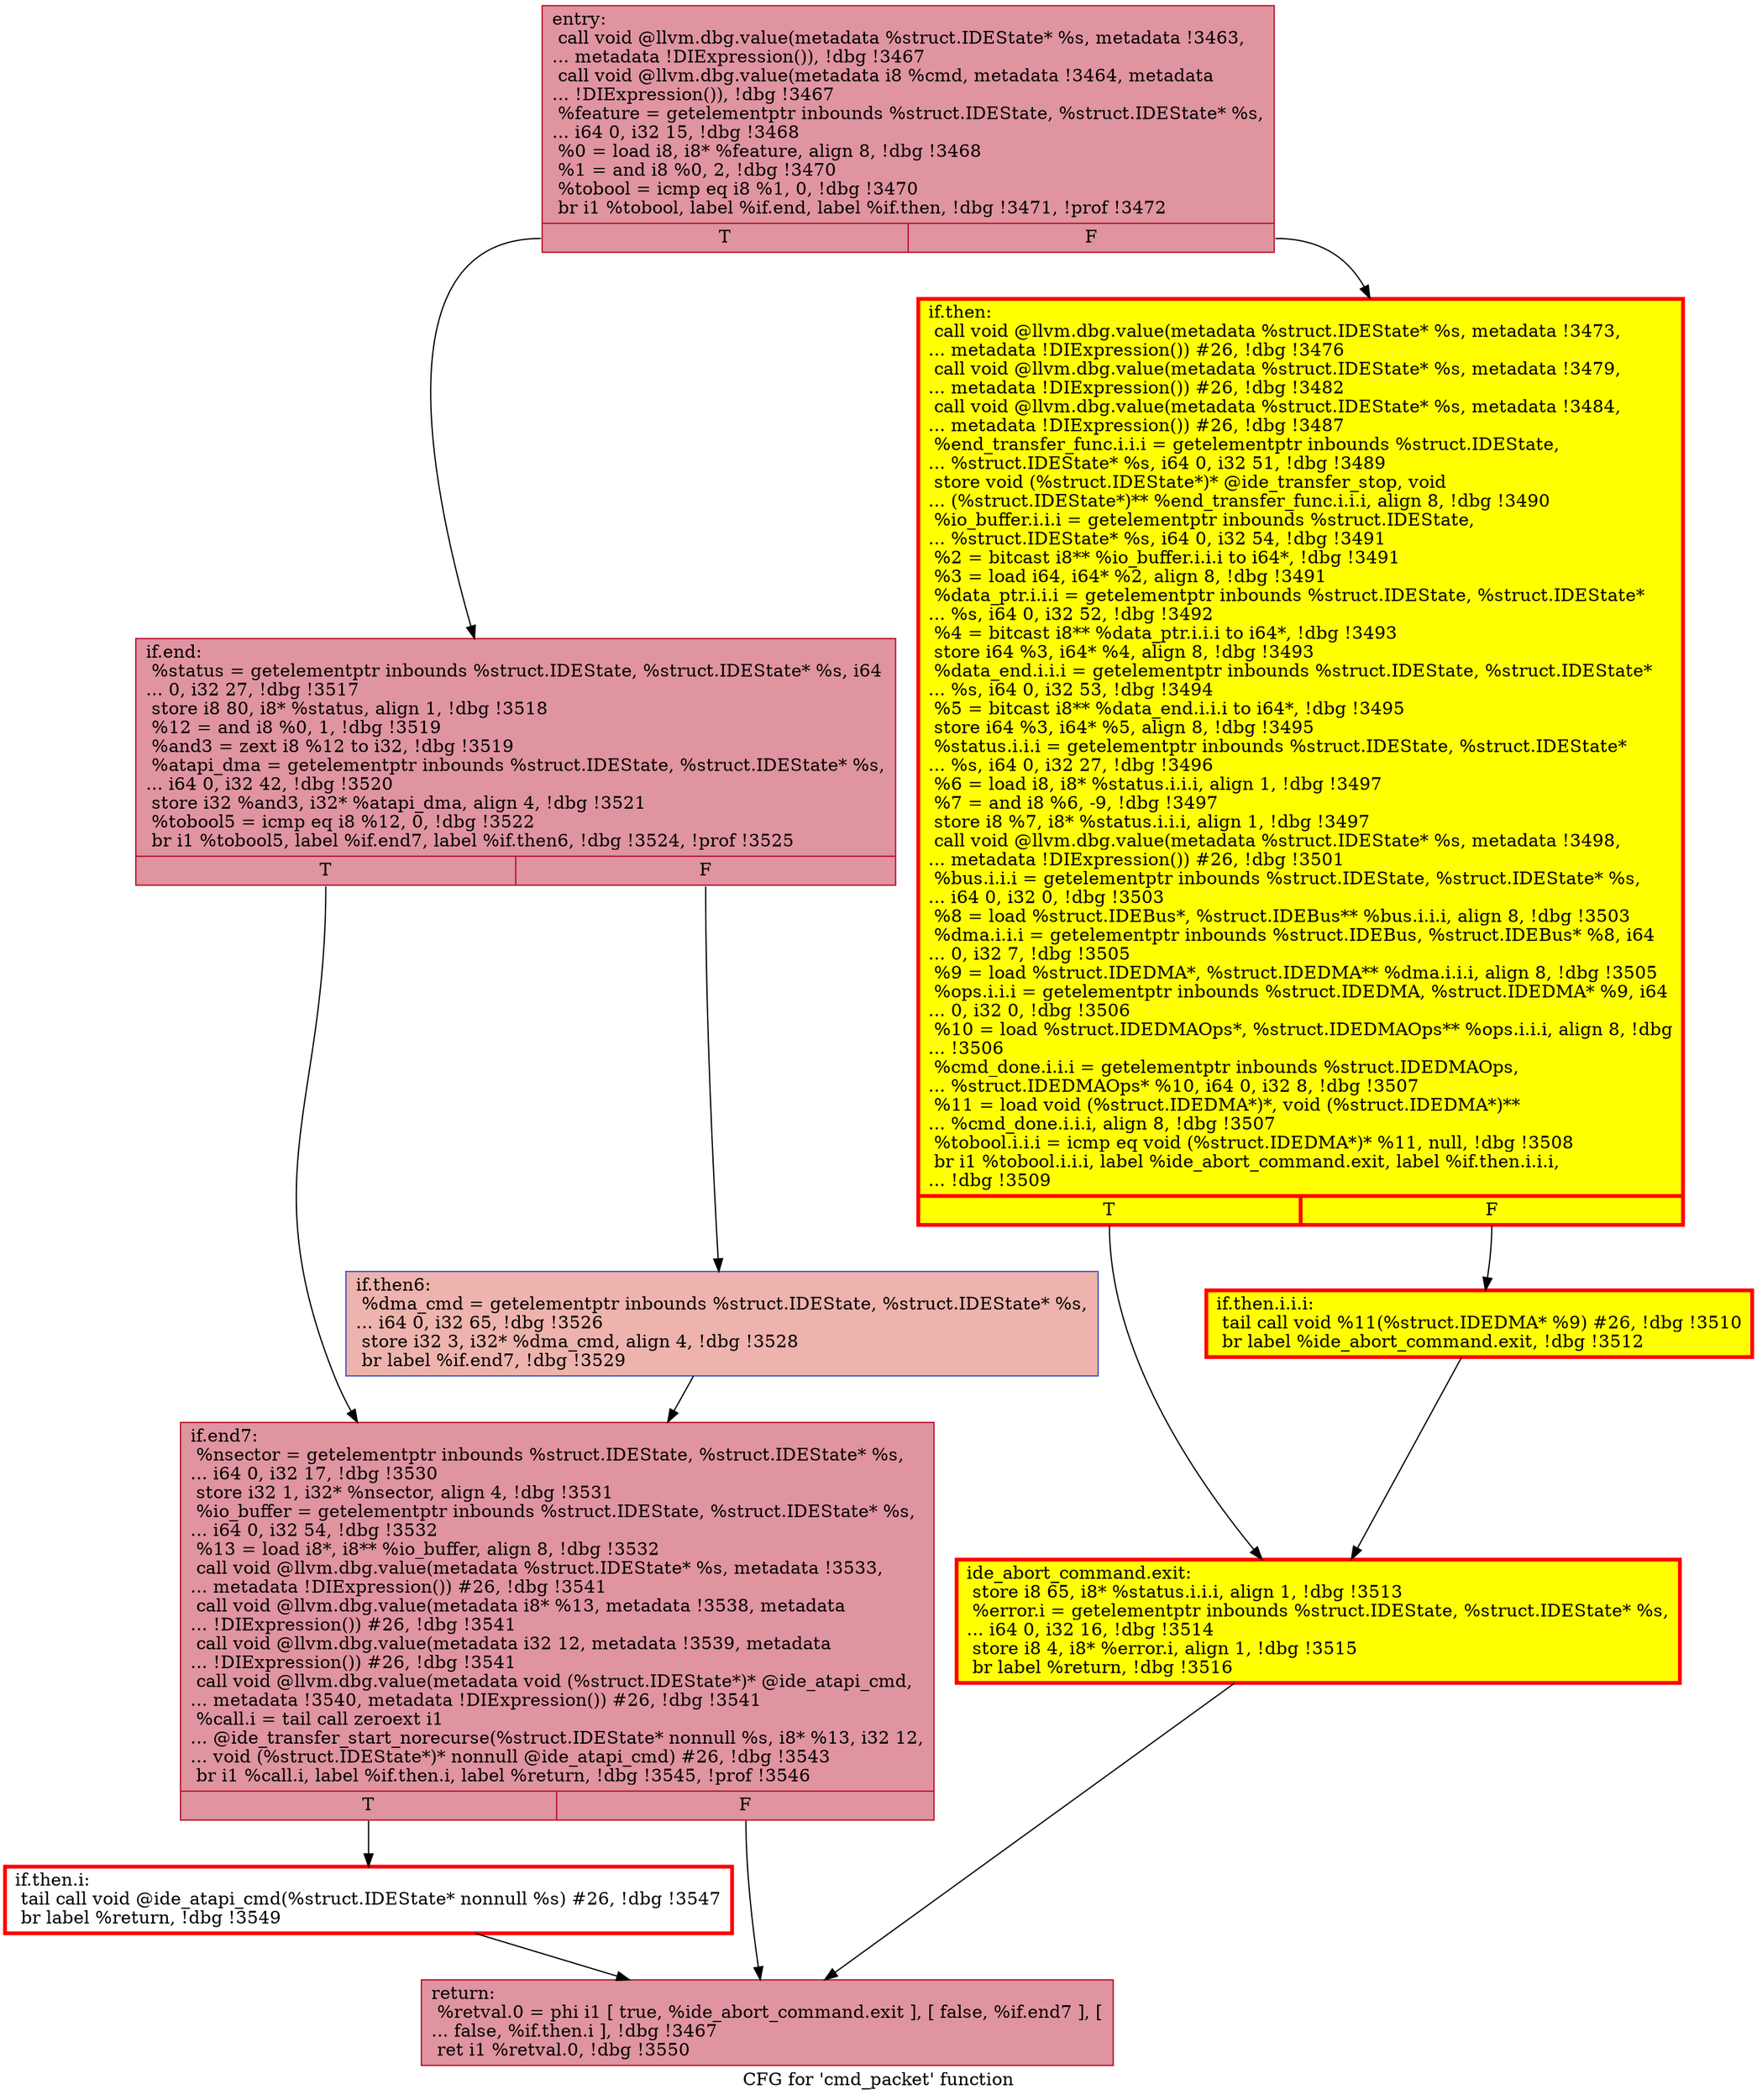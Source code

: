 digraph "CFG for 'cmd_packet' function" {
	label="CFG for 'cmd_packet' function";

	Node0x565092d50b70 [shape=record,color="#b70d28ff", style=filled, fillcolor="#b70d2870",label="{entry:\l  call void @llvm.dbg.value(metadata %struct.IDEState* %s, metadata !3463,\l... metadata !DIExpression()), !dbg !3467\l  call void @llvm.dbg.value(metadata i8 %cmd, metadata !3464, metadata\l... !DIExpression()), !dbg !3467\l  %feature = getelementptr inbounds %struct.IDEState, %struct.IDEState* %s,\l... i64 0, i32 15, !dbg !3468\l  %0 = load i8, i8* %feature, align 8, !dbg !3468\l  %1 = and i8 %0, 2, !dbg !3470\l  %tobool = icmp eq i8 %1, 0, !dbg !3470\l  br i1 %tobool, label %if.end, label %if.then, !dbg !3471, !prof !3472\l|{<s0>T|<s1>F}}"];
	Node0x565092d50b70:s0 -> Node0x565092d536b0;
	Node0x565092d50b70:s1 -> Node0x565092d528c0;
	Node0x565092d528c0 [shape=record,penwidth=3.0, style="filled", color="red", fillcolor="yellow",label="{if.then:                                          \l  call void @llvm.dbg.value(metadata %struct.IDEState* %s, metadata !3473,\l... metadata !DIExpression()) #26, !dbg !3476\l  call void @llvm.dbg.value(metadata %struct.IDEState* %s, metadata !3479,\l... metadata !DIExpression()) #26, !dbg !3482\l  call void @llvm.dbg.value(metadata %struct.IDEState* %s, metadata !3484,\l... metadata !DIExpression()) #26, !dbg !3487\l  %end_transfer_func.i.i.i = getelementptr inbounds %struct.IDEState,\l... %struct.IDEState* %s, i64 0, i32 51, !dbg !3489\l  store void (%struct.IDEState*)* @ide_transfer_stop, void\l... (%struct.IDEState*)** %end_transfer_func.i.i.i, align 8, !dbg !3490\l  %io_buffer.i.i.i = getelementptr inbounds %struct.IDEState,\l... %struct.IDEState* %s, i64 0, i32 54, !dbg !3491\l  %2 = bitcast i8** %io_buffer.i.i.i to i64*, !dbg !3491\l  %3 = load i64, i64* %2, align 8, !dbg !3491\l  %data_ptr.i.i.i = getelementptr inbounds %struct.IDEState, %struct.IDEState*\l... %s, i64 0, i32 52, !dbg !3492\l  %4 = bitcast i8** %data_ptr.i.i.i to i64*, !dbg !3493\l  store i64 %3, i64* %4, align 8, !dbg !3493\l  %data_end.i.i.i = getelementptr inbounds %struct.IDEState, %struct.IDEState*\l... %s, i64 0, i32 53, !dbg !3494\l  %5 = bitcast i8** %data_end.i.i.i to i64*, !dbg !3495\l  store i64 %3, i64* %5, align 8, !dbg !3495\l  %status.i.i.i = getelementptr inbounds %struct.IDEState, %struct.IDEState*\l... %s, i64 0, i32 27, !dbg !3496\l  %6 = load i8, i8* %status.i.i.i, align 1, !dbg !3497\l  %7 = and i8 %6, -9, !dbg !3497\l  store i8 %7, i8* %status.i.i.i, align 1, !dbg !3497\l  call void @llvm.dbg.value(metadata %struct.IDEState* %s, metadata !3498,\l... metadata !DIExpression()) #26, !dbg !3501\l  %bus.i.i.i = getelementptr inbounds %struct.IDEState, %struct.IDEState* %s,\l... i64 0, i32 0, !dbg !3503\l  %8 = load %struct.IDEBus*, %struct.IDEBus** %bus.i.i.i, align 8, !dbg !3503\l  %dma.i.i.i = getelementptr inbounds %struct.IDEBus, %struct.IDEBus* %8, i64\l... 0, i32 7, !dbg !3505\l  %9 = load %struct.IDEDMA*, %struct.IDEDMA** %dma.i.i.i, align 8, !dbg !3505\l  %ops.i.i.i = getelementptr inbounds %struct.IDEDMA, %struct.IDEDMA* %9, i64\l... 0, i32 0, !dbg !3506\l  %10 = load %struct.IDEDMAOps*, %struct.IDEDMAOps** %ops.i.i.i, align 8, !dbg\l... !3506\l  %cmd_done.i.i.i = getelementptr inbounds %struct.IDEDMAOps,\l... %struct.IDEDMAOps* %10, i64 0, i32 8, !dbg !3507\l  %11 = load void (%struct.IDEDMA*)*, void (%struct.IDEDMA*)**\l... %cmd_done.i.i.i, align 8, !dbg !3507\l  %tobool.i.i.i = icmp eq void (%struct.IDEDMA*)* %11, null, !dbg !3508\l  br i1 %tobool.i.i.i, label %ide_abort_command.exit, label %if.then.i.i.i,\l... !dbg !3509\l|{<s0>T|<s1>F}}"];
	Node0x565092d528c0:s0 -> Node0x565092bb2fb0;
	Node0x565092d528c0:s1 -> Node0x565092d4c8a0;
	Node0x565092d4c8a0 [shape=record,penwidth=3.0, style="filled", color="red", fillcolor="yellow",label="{if.then.i.i.i:                                    \l  tail call void %11(%struct.IDEDMA* %9) #26, !dbg !3510\l  br label %ide_abort_command.exit, !dbg !3512\l}"];
	Node0x565092d4c8a0 -> Node0x565092bb2fb0;
	Node0x565092bb2fb0 [shape=record,penwidth=3.0, style="filled", color="red", fillcolor="yellow",label="{ide_abort_command.exit:                           \l  store i8 65, i8* %status.i.i.i, align 1, !dbg !3513\l  %error.i = getelementptr inbounds %struct.IDEState, %struct.IDEState* %s,\l... i64 0, i32 16, !dbg !3514\l  store i8 4, i8* %error.i, align 1, !dbg !3515\l  br label %return, !dbg !3516\l}"];
	Node0x565092bb2fb0 -> Node0x565092d52ed0;
	Node0x565092d536b0 [shape=record,color="#b70d28ff", style=filled, fillcolor="#b70d2870",label="{if.end:                                           \l  %status = getelementptr inbounds %struct.IDEState, %struct.IDEState* %s, i64\l... 0, i32 27, !dbg !3517\l  store i8 80, i8* %status, align 1, !dbg !3518\l  %12 = and i8 %0, 1, !dbg !3519\l  %and3 = zext i8 %12 to i32, !dbg !3519\l  %atapi_dma = getelementptr inbounds %struct.IDEState, %struct.IDEState* %s,\l... i64 0, i32 42, !dbg !3520\l  store i32 %and3, i32* %atapi_dma, align 4, !dbg !3521\l  %tobool5 = icmp eq i8 %12, 0, !dbg !3522\l  br i1 %tobool5, label %if.end7, label %if.then6, !dbg !3524, !prof !3525\l|{<s0>T|<s1>F}}"];
	Node0x565092d536b0:s0 -> Node0x565092d55320;
	Node0x565092d536b0:s1 -> Node0x565092d552b0;
	Node0x565092d552b0 [shape=record,color="#3d50c3ff", style=filled, fillcolor="#d6524470",label="{if.then6:                                         \l  %dma_cmd = getelementptr inbounds %struct.IDEState, %struct.IDEState* %s,\l... i64 0, i32 65, !dbg !3526\l  store i32 3, i32* %dma_cmd, align 4, !dbg !3528\l  br label %if.end7, !dbg !3529\l}"];
	Node0x565092d552b0 -> Node0x565092d55320;
	Node0x565092d55320 [shape=record,color="#b70d28ff", style=filled, fillcolor="#b70d2870",label="{if.end7:                                          \l  %nsector = getelementptr inbounds %struct.IDEState, %struct.IDEState* %s,\l... i64 0, i32 17, !dbg !3530\l  store i32 1, i32* %nsector, align 4, !dbg !3531\l  %io_buffer = getelementptr inbounds %struct.IDEState, %struct.IDEState* %s,\l... i64 0, i32 54, !dbg !3532\l  %13 = load i8*, i8** %io_buffer, align 8, !dbg !3532\l  call void @llvm.dbg.value(metadata %struct.IDEState* %s, metadata !3533,\l... metadata !DIExpression()) #26, !dbg !3541\l  call void @llvm.dbg.value(metadata i8* %13, metadata !3538, metadata\l... !DIExpression()) #26, !dbg !3541\l  call void @llvm.dbg.value(metadata i32 12, metadata !3539, metadata\l... !DIExpression()) #26, !dbg !3541\l  call void @llvm.dbg.value(metadata void (%struct.IDEState*)* @ide_atapi_cmd,\l... metadata !3540, metadata !DIExpression()) #26, !dbg !3541\l  %call.i = tail call zeroext i1\l... @ide_transfer_start_norecurse(%struct.IDEState* nonnull %s, i8* %13, i32 12,\l... void (%struct.IDEState*)* nonnull @ide_atapi_cmd) #26, !dbg !3543\l  br i1 %call.i, label %if.then.i, label %return, !dbg !3545, !prof !3546\l|{<s0>T|<s1>F}}"];
	Node0x565092d55320:s0 -> Node0x565092c875f0;
	Node0x565092d55320:s1 -> Node0x565092d52ed0;
	Node0x565092c875f0 [shape=record,penwidth=3.0, color="red",label="{if.then.i:                                        \l  tail call void @ide_atapi_cmd(%struct.IDEState* nonnull %s) #26, !dbg !3547\l  br label %return, !dbg !3549\l}"];
	Node0x565092c875f0 -> Node0x565092d52ed0;
	Node0x565092d52ed0 [shape=record,color="#b70d28ff", style=filled, fillcolor="#b70d2870",label="{return:                                           \l  %retval.0 = phi i1 [ true, %ide_abort_command.exit ], [ false, %if.end7 ], [\l... false, %if.then.i ], !dbg !3467\l  ret i1 %retval.0, !dbg !3550\l}"];
}
